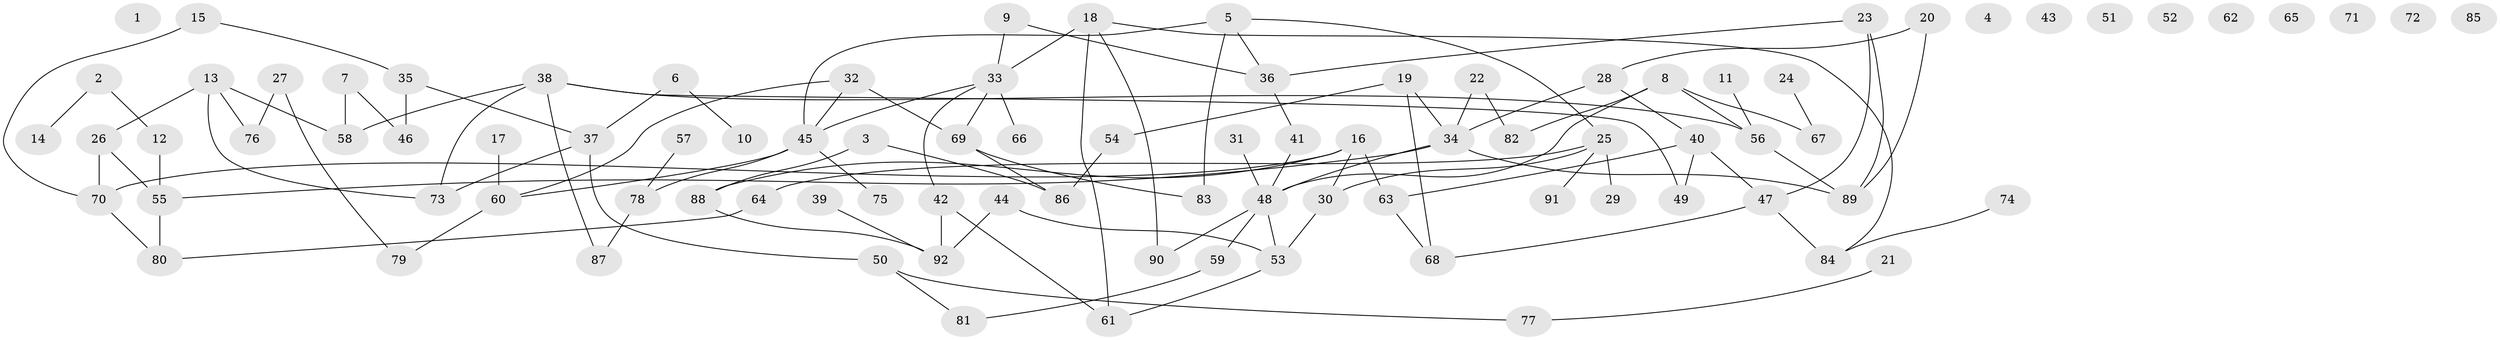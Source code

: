 // coarse degree distribution, {0: 0.20833333333333334, 1: 0.20833333333333334, 4: 0.10416666666666667, 11: 0.041666666666666664, 3: 0.125, 5: 0.10416666666666667, 6: 0.0625, 7: 0.020833333333333332, 2: 0.125}
// Generated by graph-tools (version 1.1) at 2025/16/03/04/25 18:16:30]
// undirected, 92 vertices, 113 edges
graph export_dot {
graph [start="1"]
  node [color=gray90,style=filled];
  1;
  2;
  3;
  4;
  5;
  6;
  7;
  8;
  9;
  10;
  11;
  12;
  13;
  14;
  15;
  16;
  17;
  18;
  19;
  20;
  21;
  22;
  23;
  24;
  25;
  26;
  27;
  28;
  29;
  30;
  31;
  32;
  33;
  34;
  35;
  36;
  37;
  38;
  39;
  40;
  41;
  42;
  43;
  44;
  45;
  46;
  47;
  48;
  49;
  50;
  51;
  52;
  53;
  54;
  55;
  56;
  57;
  58;
  59;
  60;
  61;
  62;
  63;
  64;
  65;
  66;
  67;
  68;
  69;
  70;
  71;
  72;
  73;
  74;
  75;
  76;
  77;
  78;
  79;
  80;
  81;
  82;
  83;
  84;
  85;
  86;
  87;
  88;
  89;
  90;
  91;
  92;
  2 -- 12;
  2 -- 14;
  3 -- 86;
  3 -- 88;
  5 -- 25;
  5 -- 36;
  5 -- 45;
  5 -- 83;
  6 -- 10;
  6 -- 37;
  7 -- 46;
  7 -- 58;
  8 -- 48;
  8 -- 56;
  8 -- 67;
  8 -- 82;
  9 -- 33;
  9 -- 36;
  11 -- 56;
  12 -- 55;
  13 -- 26;
  13 -- 58;
  13 -- 73;
  13 -- 76;
  15 -- 35;
  15 -- 70;
  16 -- 30;
  16 -- 63;
  16 -- 70;
  16 -- 88;
  17 -- 60;
  18 -- 33;
  18 -- 61;
  18 -- 84;
  18 -- 90;
  19 -- 34;
  19 -- 54;
  19 -- 68;
  20 -- 28;
  20 -- 89;
  21 -- 77;
  22 -- 34;
  22 -- 82;
  23 -- 36;
  23 -- 47;
  23 -- 89;
  24 -- 67;
  25 -- 29;
  25 -- 30;
  25 -- 64;
  25 -- 91;
  26 -- 55;
  26 -- 70;
  27 -- 76;
  27 -- 79;
  28 -- 34;
  28 -- 40;
  30 -- 53;
  31 -- 48;
  32 -- 45;
  32 -- 60;
  32 -- 69;
  33 -- 42;
  33 -- 45;
  33 -- 66;
  33 -- 69;
  34 -- 48;
  34 -- 55;
  34 -- 89;
  35 -- 37;
  35 -- 46;
  36 -- 41;
  37 -- 50;
  37 -- 73;
  38 -- 49;
  38 -- 56;
  38 -- 58;
  38 -- 73;
  38 -- 87;
  39 -- 92;
  40 -- 47;
  40 -- 49;
  40 -- 63;
  41 -- 48;
  42 -- 61;
  42 -- 92;
  44 -- 53;
  44 -- 92;
  45 -- 60;
  45 -- 75;
  45 -- 78;
  47 -- 68;
  47 -- 84;
  48 -- 53;
  48 -- 59;
  48 -- 90;
  50 -- 77;
  50 -- 81;
  53 -- 61;
  54 -- 86;
  55 -- 80;
  56 -- 89;
  57 -- 78;
  59 -- 81;
  60 -- 79;
  63 -- 68;
  64 -- 80;
  69 -- 83;
  69 -- 86;
  70 -- 80;
  74 -- 84;
  78 -- 87;
  88 -- 92;
}
